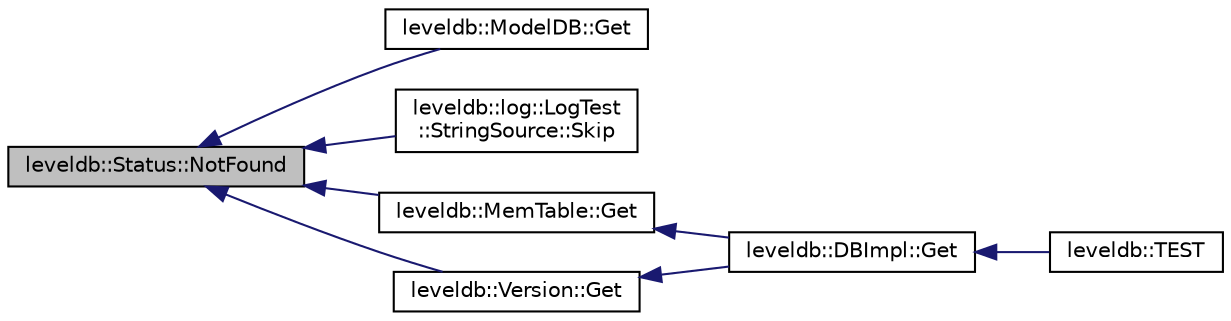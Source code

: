 digraph "leveldb::Status::NotFound"
{
  edge [fontname="Helvetica",fontsize="10",labelfontname="Helvetica",labelfontsize="10"];
  node [fontname="Helvetica",fontsize="10",shape=record];
  rankdir="LR";
  Node1 [label="leveldb::Status::NotFound",height=0.2,width=0.4,color="black", fillcolor="grey75", style="filled" fontcolor="black"];
  Node1 -> Node2 [dir="back",color="midnightblue",fontsize="10",style="solid"];
  Node2 [label="leveldb::ModelDB::Get",height=0.2,width=0.4,color="black", fillcolor="white", style="filled",URL="$classleveldb_1_1_model_d_b.html#ab7744a74b5c0d2cd812dd87e83ca561b"];
  Node1 -> Node3 [dir="back",color="midnightblue",fontsize="10",style="solid"];
  Node3 [label="leveldb::log::LogTest\l::StringSource::Skip",height=0.2,width=0.4,color="black", fillcolor="white", style="filled",URL="$classleveldb_1_1log_1_1_log_test_1_1_string_source.html#a33266e2d1e98780bd6a2720857a88100"];
  Node1 -> Node4 [dir="back",color="midnightblue",fontsize="10",style="solid"];
  Node4 [label="leveldb::MemTable::Get",height=0.2,width=0.4,color="black", fillcolor="white", style="filled",URL="$classleveldb_1_1_mem_table.html#af94f80a5909a440d0675afa68f8765c5"];
  Node4 -> Node5 [dir="back",color="midnightblue",fontsize="10",style="solid"];
  Node5 [label="leveldb::DBImpl::Get",height=0.2,width=0.4,color="black", fillcolor="white", style="filled",URL="$classleveldb_1_1_d_b_impl.html#a089964ddcd1f5dc85e73499ae57be508"];
  Node5 -> Node6 [dir="back",color="midnightblue",fontsize="10",style="solid"];
  Node6 [label="leveldb::TEST",height=0.2,width=0.4,color="black", fillcolor="white", style="filled",URL="$namespaceleveldb.html#acc1b0ed2e8e9e4e6b930a1727d9fe0f8"];
  Node1 -> Node7 [dir="back",color="midnightblue",fontsize="10",style="solid"];
  Node7 [label="leveldb::Version::Get",height=0.2,width=0.4,color="black", fillcolor="white", style="filled",URL="$classleveldb_1_1_version.html#a42c439d4a2a767fe281c7a75d4255038"];
  Node7 -> Node5 [dir="back",color="midnightblue",fontsize="10",style="solid"];
}
